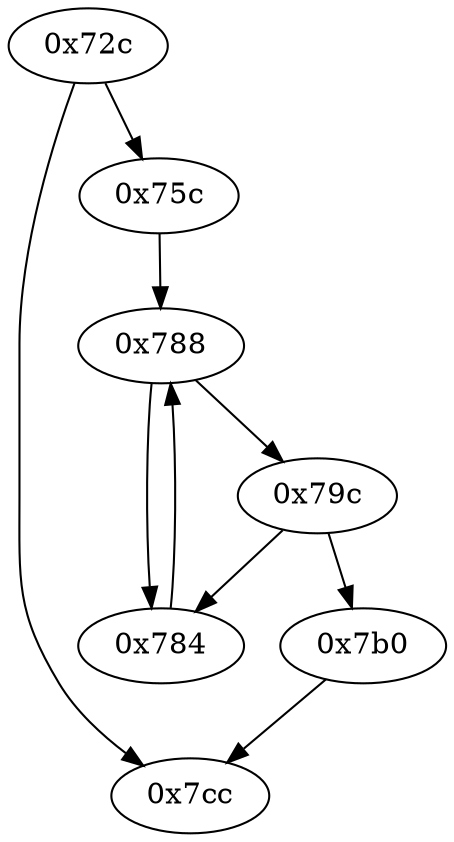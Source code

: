 strict digraph "" {
	"0x788"	 [opcode="[u'mov', u'mov', u'bl', u'cmp', u'b']"];
	"0x784"	 [opcode="[u'add']"];
	"0x788" -> "0x784";
	"0x79c"	 [opcode="[u'mov', u'mov', u'bl', u'cmp', u'b']"];
	"0x788" -> "0x79c";
	"0x7cc"	 [opcode="[u'ldr', u'ldr', u'ldr', u'ldr', u'sub', u'sub', u'pop']"];
	"0x75c"	 [opcode="[u'mov', u'bl', u'bl', u'ldm', u'ldrb', u'ldrb', u'cmp', u'mov', u'mov', u'b']"];
	"0x75c" -> "0x788";
	"0x784" -> "0x788";
	"0x7b0"	 [opcode="[u'ldr', u'mov', u'mov', u'mov', u'add', u'bl', u'mov']"];
	"0x7b0" -> "0x7cc";
	"0x79c" -> "0x784";
	"0x79c" -> "0x7b0";
	"0x72c"	 [opcode="[u'push', u'add', u'sub', u'mov', u'mov', u'ldr', u'cmp', u'ldr', u'ldr', u'str', u'mov', u'b']"];
	"0x72c" -> "0x7cc";
	"0x72c" -> "0x75c";
}
